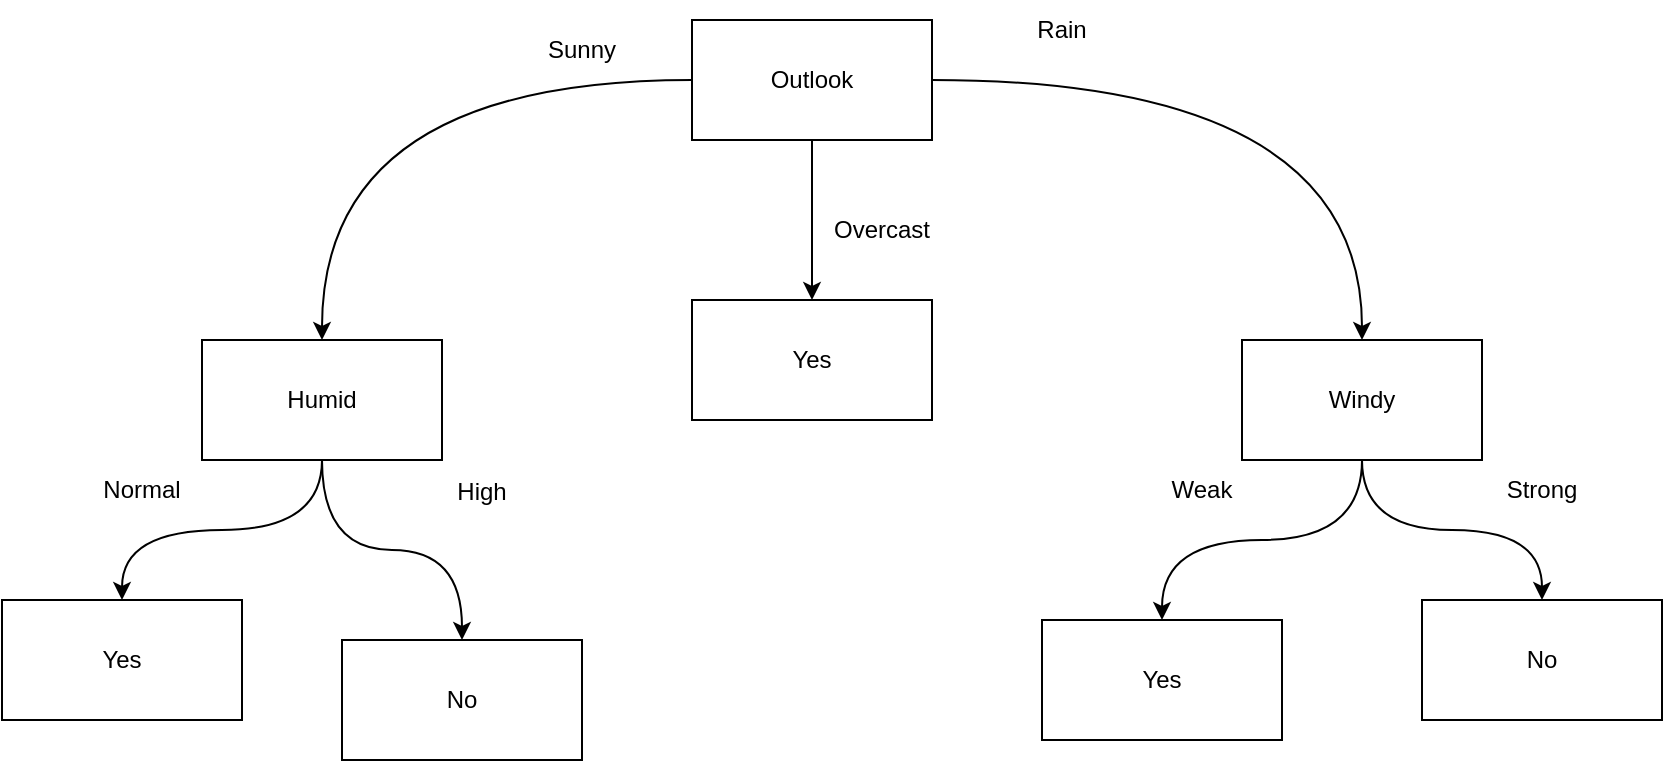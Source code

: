 <mxfile version="21.5.2" type="device">
  <diagram name="Page-1" id="pkykGsDfx4qAcFVGInm-">
    <mxGraphModel dx="2452" dy="935" grid="1" gridSize="10" guides="1" tooltips="1" connect="1" arrows="1" fold="1" page="1" pageScale="1" pageWidth="850" pageHeight="1100" math="0" shadow="0">
      <root>
        <mxCell id="0" />
        <mxCell id="1" parent="0" />
        <mxCell id="ttvzZSRKVoaPLdhLrDrz-6" style="edgeStyle=orthogonalEdgeStyle;rounded=0;orthogonalLoop=1;jettySize=auto;html=1;entryX=0.5;entryY=0;entryDx=0;entryDy=0;curved=1;" edge="1" parent="1" source="ttvzZSRKVoaPLdhLrDrz-1" target="ttvzZSRKVoaPLdhLrDrz-3">
          <mxGeometry relative="1" as="geometry" />
        </mxCell>
        <mxCell id="ttvzZSRKVoaPLdhLrDrz-15" style="edgeStyle=orthogonalEdgeStyle;curved=1;rounded=0;orthogonalLoop=1;jettySize=auto;html=1;entryX=0.5;entryY=0;entryDx=0;entryDy=0;" edge="1" parent="1" source="ttvzZSRKVoaPLdhLrDrz-1" target="ttvzZSRKVoaPLdhLrDrz-4">
          <mxGeometry relative="1" as="geometry" />
        </mxCell>
        <mxCell id="ttvzZSRKVoaPLdhLrDrz-27" style="edgeStyle=orthogonalEdgeStyle;curved=1;rounded=0;orthogonalLoop=1;jettySize=auto;html=1;entryX=0.5;entryY=0;entryDx=0;entryDy=0;" edge="1" parent="1" source="ttvzZSRKVoaPLdhLrDrz-1" target="ttvzZSRKVoaPLdhLrDrz-26">
          <mxGeometry relative="1" as="geometry" />
        </mxCell>
        <mxCell id="ttvzZSRKVoaPLdhLrDrz-1" value="Outlook" style="rounded=0;whiteSpace=wrap;html=1;" vertex="1" parent="1">
          <mxGeometry x="305" y="140" width="120" height="60" as="geometry" />
        </mxCell>
        <mxCell id="ttvzZSRKVoaPLdhLrDrz-13" value="" style="edgeStyle=orthogonalEdgeStyle;curved=1;rounded=0;orthogonalLoop=1;jettySize=auto;html=1;" edge="1" parent="1" source="ttvzZSRKVoaPLdhLrDrz-3" target="ttvzZSRKVoaPLdhLrDrz-12">
          <mxGeometry relative="1" as="geometry" />
        </mxCell>
        <mxCell id="ttvzZSRKVoaPLdhLrDrz-24" style="edgeStyle=orthogonalEdgeStyle;curved=1;rounded=0;orthogonalLoop=1;jettySize=auto;html=1;exitX=0.5;exitY=1;exitDx=0;exitDy=0;entryX=0.5;entryY=0;entryDx=0;entryDy=0;" edge="1" parent="1" source="ttvzZSRKVoaPLdhLrDrz-3" target="ttvzZSRKVoaPLdhLrDrz-23">
          <mxGeometry relative="1" as="geometry" />
        </mxCell>
        <mxCell id="ttvzZSRKVoaPLdhLrDrz-3" value="Humid" style="rounded=0;whiteSpace=wrap;html=1;" vertex="1" parent="1">
          <mxGeometry x="60" y="300" width="120" height="60" as="geometry" />
        </mxCell>
        <mxCell id="ttvzZSRKVoaPLdhLrDrz-10" style="edgeStyle=orthogonalEdgeStyle;curved=1;rounded=0;orthogonalLoop=1;jettySize=auto;html=1;exitX=0.5;exitY=1;exitDx=0;exitDy=0;entryX=0.5;entryY=0;entryDx=0;entryDy=0;" edge="1" parent="1" source="ttvzZSRKVoaPLdhLrDrz-4" target="ttvzZSRKVoaPLdhLrDrz-9">
          <mxGeometry relative="1" as="geometry" />
        </mxCell>
        <mxCell id="ttvzZSRKVoaPLdhLrDrz-21" style="edgeStyle=orthogonalEdgeStyle;curved=1;rounded=0;orthogonalLoop=1;jettySize=auto;html=1;entryX=0.5;entryY=0;entryDx=0;entryDy=0;" edge="1" parent="1" source="ttvzZSRKVoaPLdhLrDrz-4" target="ttvzZSRKVoaPLdhLrDrz-19">
          <mxGeometry relative="1" as="geometry" />
        </mxCell>
        <mxCell id="ttvzZSRKVoaPLdhLrDrz-4" value="Windy" style="rounded=0;whiteSpace=wrap;html=1;" vertex="1" parent="1">
          <mxGeometry x="580" y="300" width="120" height="60" as="geometry" />
        </mxCell>
        <mxCell id="ttvzZSRKVoaPLdhLrDrz-7" value="Rain" style="text;html=1;strokeColor=none;fillColor=none;align=center;verticalAlign=middle;whiteSpace=wrap;rounded=0;" vertex="1" parent="1">
          <mxGeometry x="460" y="130" width="60" height="30" as="geometry" />
        </mxCell>
        <mxCell id="ttvzZSRKVoaPLdhLrDrz-8" value="Sunny" style="text;html=1;strokeColor=none;fillColor=none;align=center;verticalAlign=middle;whiteSpace=wrap;rounded=0;" vertex="1" parent="1">
          <mxGeometry x="220" y="140" width="60" height="30" as="geometry" />
        </mxCell>
        <mxCell id="ttvzZSRKVoaPLdhLrDrz-9" value="No" style="rounded=0;whiteSpace=wrap;html=1;" vertex="1" parent="1">
          <mxGeometry x="670" y="430" width="120" height="60" as="geometry" />
        </mxCell>
        <mxCell id="ttvzZSRKVoaPLdhLrDrz-11" value="Strong" style="text;html=1;strokeColor=none;fillColor=none;align=center;verticalAlign=middle;whiteSpace=wrap;rounded=0;" vertex="1" parent="1">
          <mxGeometry x="700" y="360" width="60" height="30" as="geometry" />
        </mxCell>
        <mxCell id="ttvzZSRKVoaPLdhLrDrz-12" value="No" style="rounded=0;whiteSpace=wrap;html=1;" vertex="1" parent="1">
          <mxGeometry x="130" y="450" width="120" height="60" as="geometry" />
        </mxCell>
        <mxCell id="ttvzZSRKVoaPLdhLrDrz-14" value="High" style="text;html=1;strokeColor=none;fillColor=none;align=center;verticalAlign=middle;whiteSpace=wrap;rounded=0;" vertex="1" parent="1">
          <mxGeometry x="170" y="361" width="60" height="30" as="geometry" />
        </mxCell>
        <mxCell id="ttvzZSRKVoaPLdhLrDrz-19" value="Yes" style="rounded=0;whiteSpace=wrap;html=1;" vertex="1" parent="1">
          <mxGeometry x="480" y="440" width="120" height="60" as="geometry" />
        </mxCell>
        <mxCell id="ttvzZSRKVoaPLdhLrDrz-22" value="Weak" style="text;html=1;strokeColor=none;fillColor=none;align=center;verticalAlign=middle;whiteSpace=wrap;rounded=0;" vertex="1" parent="1">
          <mxGeometry x="530" y="360" width="60" height="30" as="geometry" />
        </mxCell>
        <mxCell id="ttvzZSRKVoaPLdhLrDrz-23" value="Yes" style="rounded=0;whiteSpace=wrap;html=1;" vertex="1" parent="1">
          <mxGeometry x="-40" y="430" width="120" height="60" as="geometry" />
        </mxCell>
        <mxCell id="ttvzZSRKVoaPLdhLrDrz-25" value="Normal" style="text;html=1;strokeColor=none;fillColor=none;align=center;verticalAlign=middle;whiteSpace=wrap;rounded=0;" vertex="1" parent="1">
          <mxGeometry y="360" width="60" height="30" as="geometry" />
        </mxCell>
        <mxCell id="ttvzZSRKVoaPLdhLrDrz-26" value="Yes" style="rounded=0;whiteSpace=wrap;html=1;" vertex="1" parent="1">
          <mxGeometry x="305" y="280" width="120" height="60" as="geometry" />
        </mxCell>
        <mxCell id="ttvzZSRKVoaPLdhLrDrz-28" value="Overcast" style="text;html=1;strokeColor=none;fillColor=none;align=center;verticalAlign=middle;whiteSpace=wrap;rounded=0;" vertex="1" parent="1">
          <mxGeometry x="370" y="230" width="60" height="30" as="geometry" />
        </mxCell>
      </root>
    </mxGraphModel>
  </diagram>
</mxfile>
